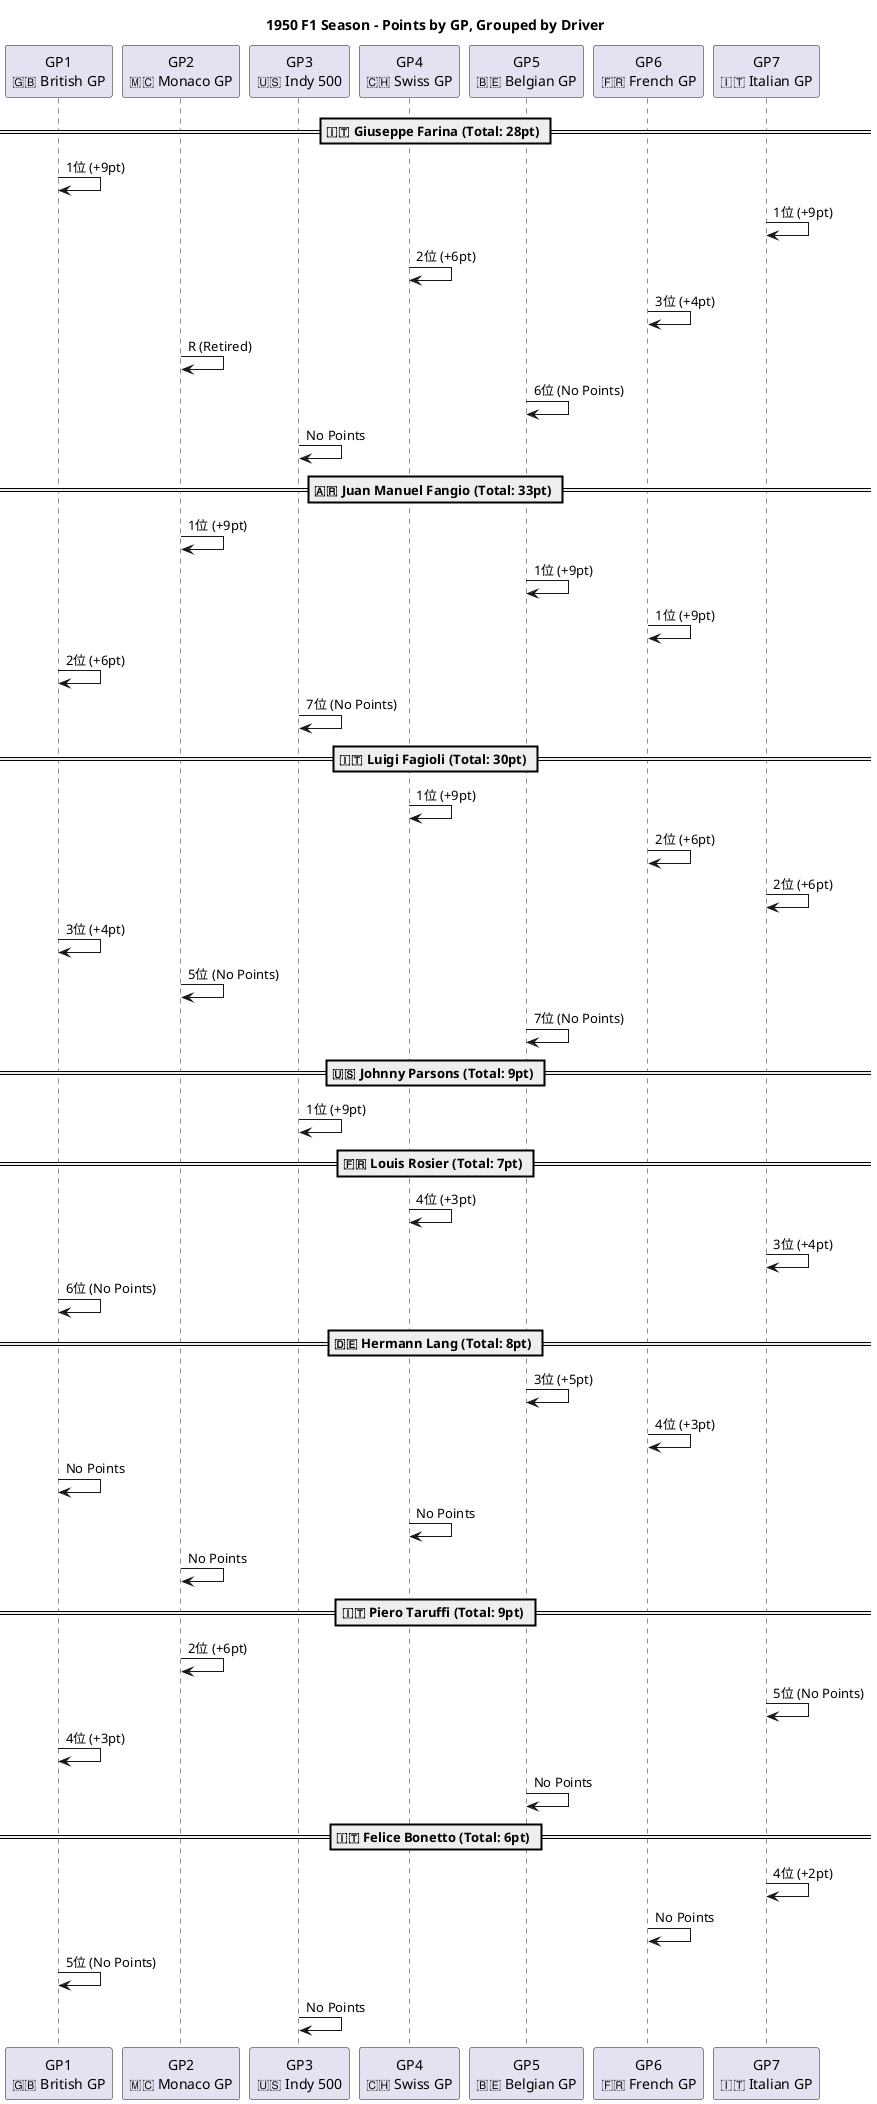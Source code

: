 @startuml
title 1950 F1 Season - Points by GP, Grouped by Driver

participant "GP1\n🇬🇧 British GP" as GP1
participant "GP2\n🇲🇨 Monaco GP" as GP2
participant "GP3\n🇺🇸 Indy 500" as GP3
participant "GP4\n🇨🇭 Swiss GP" as GP4
participant "GP5\n🇧🇪 Belgian GP" as GP5
participant "GP6\n🇫🇷 French GP" as GP6
participant "GP7\n🇮🇹 Italian GP" as GP7

== 🇮🇹 Giuseppe Farina (Total: 28pt) ==
GP1 -> GP1 : 1位 (+9pt)
GP7 -> GP7 : 1位 (+9pt)
GP4 -> GP4 : 2位 (+6pt)
GP6 -> GP6 : 3位 (+4pt)
GP2 -> GP2 : R (Retired)
GP5 -> GP5 : 6位 (No Points)
GP3 -> GP3 : No Points

== 🇦🇷 Juan Manuel Fangio (Total: 33pt) ==
GP2 -> GP2 : 1位 (+9pt)
GP5 -> GP5 : 1位 (+9pt)
GP6 -> GP6 : 1位 (+9pt)
GP1 -> GP1 : 2位 (+6pt)
GP3 -> GP3 : 7位 (No Points)

== 🇮🇹 Luigi Fagioli (Total: 30pt) ==
GP4 -> GP4 : 1位 (+9pt)
GP6 -> GP6 : 2位 (+6pt)
GP7 -> GP7 : 2位 (+6pt)
GP1 -> GP1 : 3位 (+4pt)
GP2 -> GP2 : 5位 (No Points)
GP5 -> GP5 : 7位 (No Points)

== 🇺🇸 Johnny Parsons (Total: 9pt) ==
GP3 -> GP3 : 1位 (+9pt)

== 🇫🇷 Louis Rosier (Total: 7pt) ==
GP4 -> GP4 : 4位 (+3pt)
GP7 -> GP7 : 3位 (+4pt)
GP1 -> GP1 : 6位 (No Points)

== 🇩🇪 Hermann Lang (Total: 8pt) ==
GP5 -> GP5 : 3位 (+5pt)
GP6 -> GP6 : 4位 (+3pt)
GP1 -> GP1 : No Points
GP4 -> GP4 : No Points
GP2 -> GP2 : No Points

== 🇮🇹 Piero Taruffi (Total: 9pt) ==
GP2 -> GP2 : 2位 (+6pt)
GP7 -> GP7 : 5位 (No Points)
GP1 -> GP1 : 4位 (+3pt)
GP5 -> GP5 : No Points

== 🇮🇹 Felice Bonetto (Total: 6pt) ==
GP7 -> GP7 : 4位 (+2pt)
GP6 -> GP6 : No Points
GP1 -> GP1 : 5位 (No Points)
GP3 -> GP3 : No Points
@enduml
